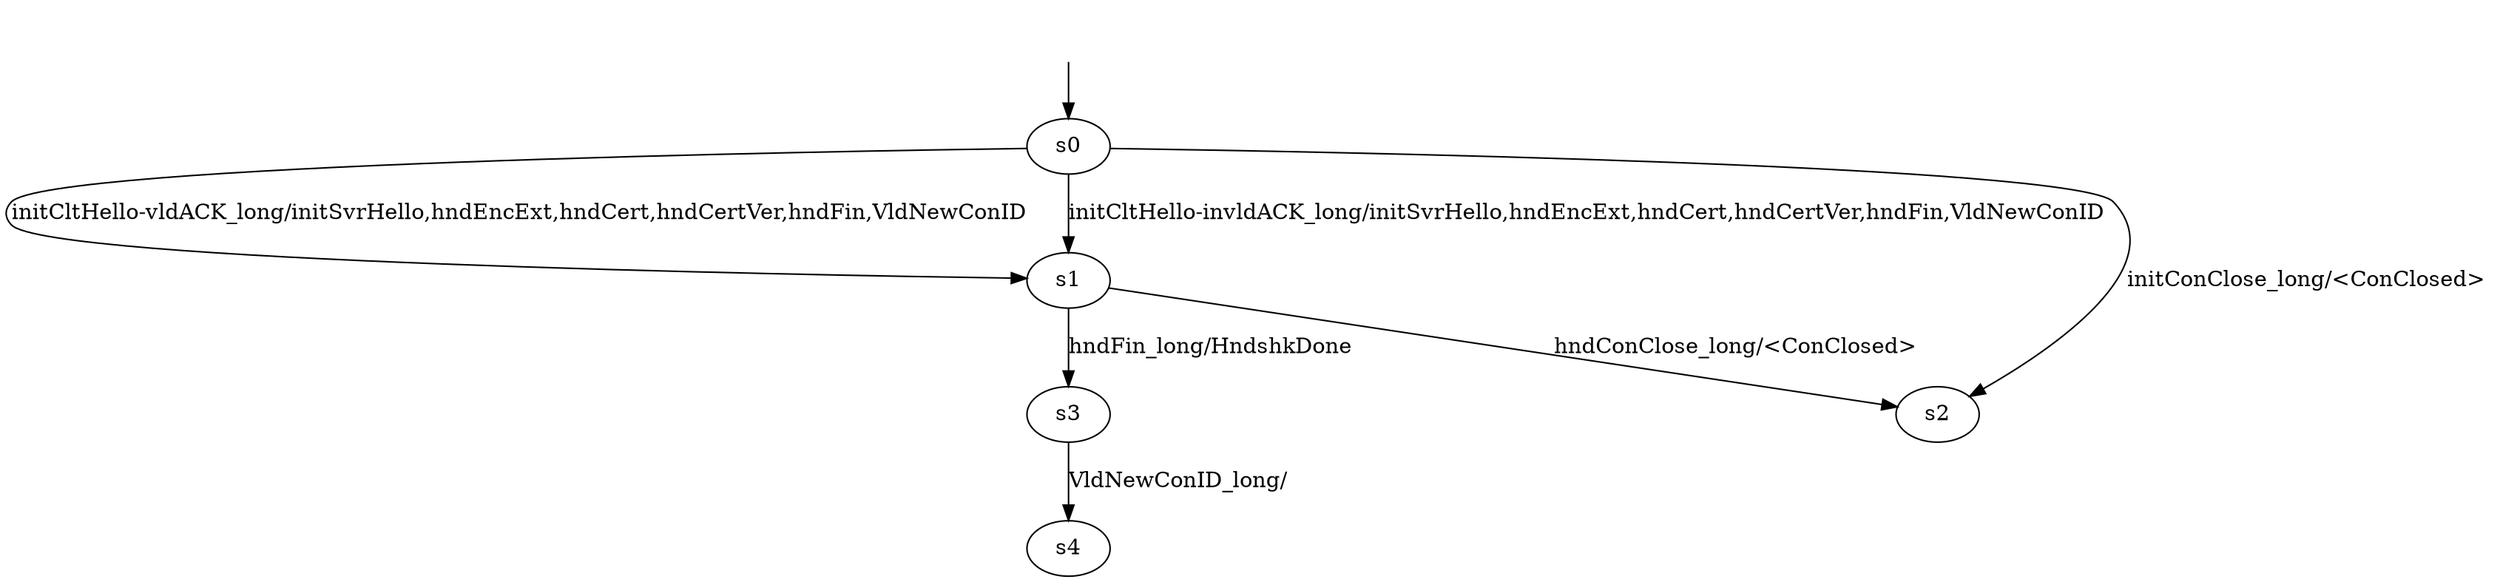 digraph "quinnModels/quinn-B-l-0/learnedModel" {
s0 [label=s0];
s1 [label=s1];
s2 [label=s2];
s3 [label=s3];
s4 [label=s4];
s0 -> s2  [label="initConClose_long/<ConClosed> "];
s0 -> s1  [label="initCltHello-vldACK_long/initSvrHello,hndEncExt,hndCert,hndCertVer,hndFin,VldNewConID "];
s0 -> s1  [label="initCltHello-invldACK_long/initSvrHello,hndEncExt,hndCert,hndCertVer,hndFin,VldNewConID "];
s1 -> s3  [label="hndFin_long/HndshkDone "];
s1 -> s2  [label="hndConClose_long/<ConClosed> "];
s3 -> s4  [label="VldNewConID_long/ "];
__start0 [label="", shape=none];
__start0 -> s0  [label=""];
}

